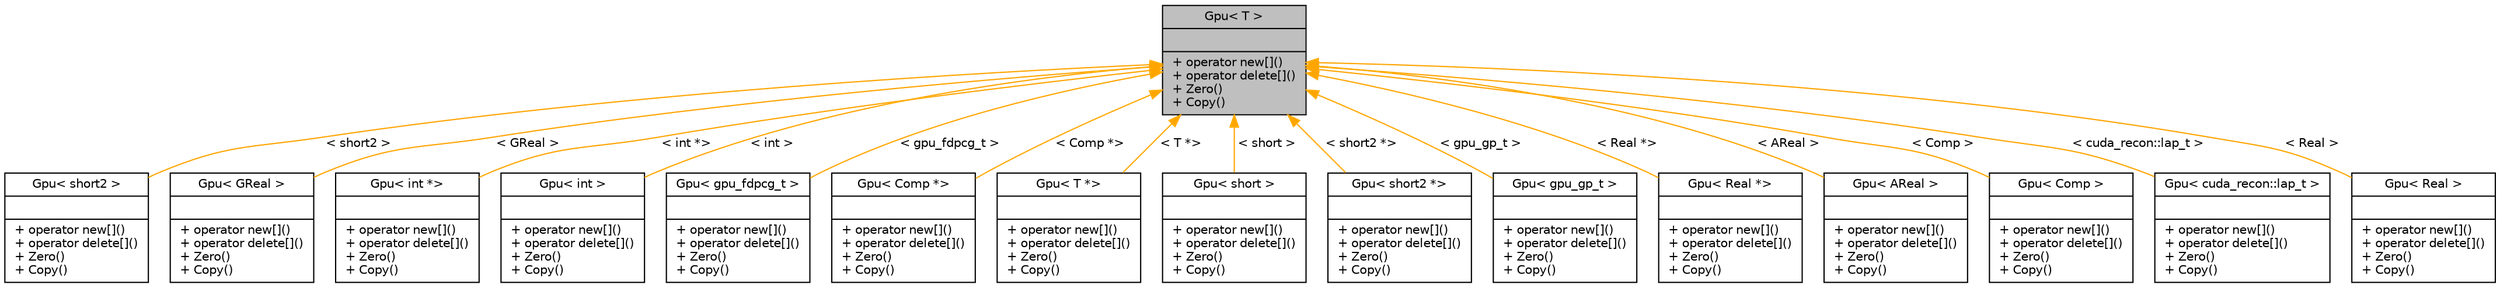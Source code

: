 digraph "Gpu&lt; T &gt;"
{
 // INTERACTIVE_SVG=YES
  bgcolor="transparent";
  edge [fontname="Helvetica",fontsize="10",labelfontname="Helvetica",labelfontsize="10"];
  node [fontname="Helvetica",fontsize="10",shape=record];
  Node0 [label="{Gpu\< T \>\n||+ operator new[]()\l+ operator delete[]()\l+ Zero()\l+ Copy()\l}",height=0.2,width=0.4,color="black", fillcolor="grey75", style="filled", fontcolor="black"];
  Node0 -> Node1 [dir="back",color="orange",fontsize="10",style="solid",label=" \< short2 \>" ,fontname="Helvetica"];
  Node1 [label="{Gpu\< short2 \>\n||+ operator new[]()\l+ operator delete[]()\l+ Zero()\l+ Copy()\l}",height=0.2,width=0.4,color="black",URL="$class_gpu.html"];
  Node0 -> Node2 [dir="back",color="orange",fontsize="10",style="solid",label=" \< GReal \>" ,fontname="Helvetica"];
  Node2 [label="{Gpu\< GReal \>\n||+ operator new[]()\l+ operator delete[]()\l+ Zero()\l+ Copy()\l}",height=0.2,width=0.4,color="black",URL="$class_gpu.html"];
  Node0 -> Node3 [dir="back",color="orange",fontsize="10",style="solid",label=" \< int *\>" ,fontname="Helvetica"];
  Node3 [label="{Gpu\< int *\>\n||+ operator new[]()\l+ operator delete[]()\l+ Zero()\l+ Copy()\l}",height=0.2,width=0.4,color="black",URL="$class_gpu.html"];
  Node0 -> Node4 [dir="back",color="orange",fontsize="10",style="solid",label=" \< int \>" ,fontname="Helvetica"];
  Node4 [label="{Gpu\< int \>\n||+ operator new[]()\l+ operator delete[]()\l+ Zero()\l+ Copy()\l}",height=0.2,width=0.4,color="black",URL="$class_gpu.html"];
  Node0 -> Node5 [dir="back",color="orange",fontsize="10",style="solid",label=" \< gpu_fdpcg_t \>" ,fontname="Helvetica"];
  Node5 [label="{Gpu\< gpu_fdpcg_t \>\n||+ operator new[]()\l+ operator delete[]()\l+ Zero()\l+ Copy()\l}",height=0.2,width=0.4,color="black",URL="$class_gpu.html"];
  Node0 -> Node6 [dir="back",color="orange",fontsize="10",style="solid",label=" \< Comp *\>" ,fontname="Helvetica"];
  Node6 [label="{Gpu\< Comp *\>\n||+ operator new[]()\l+ operator delete[]()\l+ Zero()\l+ Copy()\l}",height=0.2,width=0.4,color="black",URL="$class_gpu.html"];
  Node0 -> Node7 [dir="back",color="orange",fontsize="10",style="solid",label=" \< T *\>" ,fontname="Helvetica"];
  Node7 [label="{Gpu\< T *\>\n||+ operator new[]()\l+ operator delete[]()\l+ Zero()\l+ Copy()\l}",height=0.2,width=0.4,color="black",URL="$class_gpu.html"];
  Node0 -> Node8 [dir="back",color="orange",fontsize="10",style="solid",label=" \< short \>" ,fontname="Helvetica"];
  Node8 [label="{Gpu\< short \>\n||+ operator new[]()\l+ operator delete[]()\l+ Zero()\l+ Copy()\l}",height=0.2,width=0.4,color="black",URL="$class_gpu.html"];
  Node0 -> Node9 [dir="back",color="orange",fontsize="10",style="solid",label=" \< short2 *\>" ,fontname="Helvetica"];
  Node9 [label="{Gpu\< short2 *\>\n||+ operator new[]()\l+ operator delete[]()\l+ Zero()\l+ Copy()\l}",height=0.2,width=0.4,color="black",URL="$class_gpu.html"];
  Node0 -> Node10 [dir="back",color="orange",fontsize="10",style="solid",label=" \< gpu_gp_t \>" ,fontname="Helvetica"];
  Node10 [label="{Gpu\< gpu_gp_t \>\n||+ operator new[]()\l+ operator delete[]()\l+ Zero()\l+ Copy()\l}",height=0.2,width=0.4,color="black",URL="$class_gpu.html"];
  Node0 -> Node11 [dir="back",color="orange",fontsize="10",style="solid",label=" \< Real *\>" ,fontname="Helvetica"];
  Node11 [label="{Gpu\< Real *\>\n||+ operator new[]()\l+ operator delete[]()\l+ Zero()\l+ Copy()\l}",height=0.2,width=0.4,color="black",URL="$class_gpu.html"];
  Node0 -> Node12 [dir="back",color="orange",fontsize="10",style="solid",label=" \< AReal \>" ,fontname="Helvetica"];
  Node12 [label="{Gpu\< AReal \>\n||+ operator new[]()\l+ operator delete[]()\l+ Zero()\l+ Copy()\l}",height=0.2,width=0.4,color="black",URL="$class_gpu.html"];
  Node0 -> Node13 [dir="back",color="orange",fontsize="10",style="solid",label=" \< Comp \>" ,fontname="Helvetica"];
  Node13 [label="{Gpu\< Comp \>\n||+ operator new[]()\l+ operator delete[]()\l+ Zero()\l+ Copy()\l}",height=0.2,width=0.4,color="black",URL="$class_gpu.html"];
  Node0 -> Node14 [dir="back",color="orange",fontsize="10",style="solid",label=" \< cuda_recon::lap_t \>" ,fontname="Helvetica"];
  Node14 [label="{Gpu\< cuda_recon::lap_t \>\n||+ operator new[]()\l+ operator delete[]()\l+ Zero()\l+ Copy()\l}",height=0.2,width=0.4,color="black",URL="$class_gpu.html"];
  Node0 -> Node15 [dir="back",color="orange",fontsize="10",style="solid",label=" \< Real \>" ,fontname="Helvetica"];
  Node15 [label="{Gpu\< Real \>\n||+ operator new[]()\l+ operator delete[]()\l+ Zero()\l+ Copy()\l}",height=0.2,width=0.4,color="black",URL="$class_gpu.html"];
}
